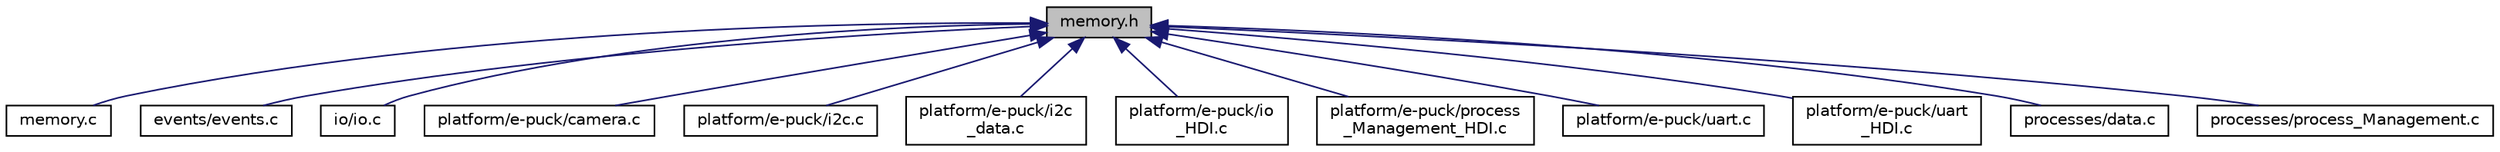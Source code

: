 digraph "memory.h"
{
  edge [fontname="Helvetica",fontsize="10",labelfontname="Helvetica",labelfontsize="10"];
  node [fontname="Helvetica",fontsize="10",shape=record];
  Node1 [label="memory.h",height=0.2,width=0.4,color="black", fillcolor="grey75", style="filled", fontcolor="black"];
  Node1 -> Node2 [dir="back",color="midnightblue",fontsize="10",style="solid"];
  Node2 [label="memory.c",height=0.2,width=0.4,color="black", fillcolor="white", style="filled",URL="$df/dd5/memory_8c.html",tooltip="defines functions to allocate, free, and copy memory "];
  Node1 -> Node3 [dir="back",color="midnightblue",fontsize="10",style="solid"];
  Node3 [label="events/events.c",height=0.2,width=0.4,color="black", fillcolor="white", style="filled",URL="$de/deb/events_8c.html",tooltip="defines functions to create, (un)subscribe, (un)register, and delete events and related handler..."];
  Node1 -> Node4 [dir="back",color="midnightblue",fontsize="10",style="solid"];
  Node4 [label="io/io.c",height=0.2,width=0.4,color="black", fillcolor="white", style="filled",URL="$df/d0a/io_8c.html",tooltip="defines functions to control the IO timer and to (un)register IO Handler. "];
  Node1 -> Node5 [dir="back",color="midnightblue",fontsize="10",style="solid"];
  Node5 [label="platform/e-puck/camera.c",height=0.2,width=0.4,color="black", fillcolor="white", style="filled",URL="$d1/de0/camera_8c.html",tooltip="This file includes functions to process data retrieved by a camera. "];
  Node1 -> Node6 [dir="back",color="midnightblue",fontsize="10",style="solid"];
  Node6 [label="platform/e-puck/i2c.c",height=0.2,width=0.4,color="black", fillcolor="white", style="filled",URL="$d9/dcb/i2c_8c.html",tooltip="defines functions to read and write on the I2C interface. "];
  Node1 -> Node7 [dir="back",color="midnightblue",fontsize="10",style="solid"];
  Node7 [label="platform/e-puck/i2c\l_data.c",height=0.2,width=0.4,color="black", fillcolor="white", style="filled",URL="$df/dd6/i2c__data_8c.html",tooltip="defines functions to manage the I2C queue. "];
  Node1 -> Node8 [dir="back",color="midnightblue",fontsize="10",style="solid"];
  Node8 [label="platform/e-puck/io\l_HDI.c",height=0.2,width=0.4,color="black", fillcolor="white", style="filled",URL="$d3/d87/io__HDI_8c.html",tooltip="Hardware dependent implementations to start and stop the I/O timer. This timer executes IO functions ..."];
  Node1 -> Node9 [dir="back",color="midnightblue",fontsize="10",style="solid"];
  Node9 [label="platform/e-puck/process\l_Management_HDI.c",height=0.2,width=0.4,color="black", fillcolor="white", style="filled",URL="$d2/d78/process__Management__HDI_8c.html",tooltip="Hardware dependent implementations to manage processes (e.g. task swichting) "];
  Node1 -> Node10 [dir="back",color="midnightblue",fontsize="10",style="solid"];
  Node10 [label="platform/e-puck/uart.c",height=0.2,width=0.4,color="black", fillcolor="white", style="filled",URL="$d1/d87/uart_8c.html",tooltip="This file includes functions needed to transmit data via uart(1 & 2). "];
  Node1 -> Node11 [dir="back",color="midnightblue",fontsize="10",style="solid"];
  Node11 [label="platform/e-puck/uart\l_HDI.c",height=0.2,width=0.4,color="black", fillcolor="white", style="filled",URL="$da/d3a/uart__HDI_8c.html",tooltip="Hardware dependent implementations to control the message flow of the UART interface. "];
  Node1 -> Node12 [dir="back",color="midnightblue",fontsize="10",style="solid"];
  Node12 [label="processes/data.c",height=0.2,width=0.4,color="black", fillcolor="white", style="filled",URL="$de/da9/data_8c.html",tooltip="This file includes all functions which are needed to manage data structures needed by the processes m..."];
  Node1 -> Node13 [dir="back",color="midnightblue",fontsize="10",style="solid"];
  Node13 [label="processes/process_Management.c",height=0.2,width=0.4,color="black", fillcolor="white", style="filled",URL="$da/d14/process__Management_8c.html",tooltip="This file includes all functions wich are needed to manage processes (e.g. task swichting) ..."];
}
